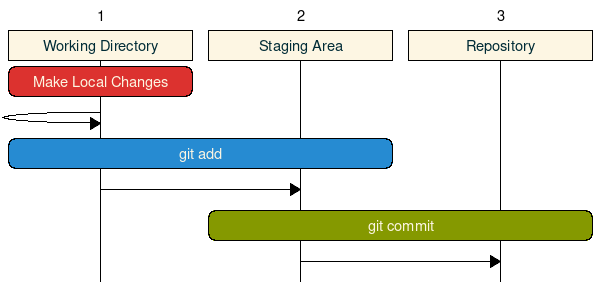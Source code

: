 msc {
  # Description:
  #
  # Shows how changes move from the working directory to the staging
  # area then to the repository.

  # The entities:
  w [label="1"],
  s [label="2"],
  r [label="3"];

  # Labels:
  w box w [label="Working Directory", textcolour="#002b36", textbgcolour="#fdf6e3"],
  s box s [label="Staging Area", textcolour="#002b36", textbgcolour="#fdf6e3"],
  r box r [label="Repository", textcolour="#002b36", textbgcolour="#fdf6e3"];

  # Connections:
  w rbox w [label="Make Local Changes", textcolour="#fdf6e3", textbgcolour="#dc322f"];
  w =>   w;
  w rbox s [label="git add", textcolour="#fdf6e3", textbgcolour="#268bd2"];
  w =>   s;
  s rbox r [label="git commit", textcolour="#fdf6e3", textbgcolour="#859900"];
  s =>   r;
}
